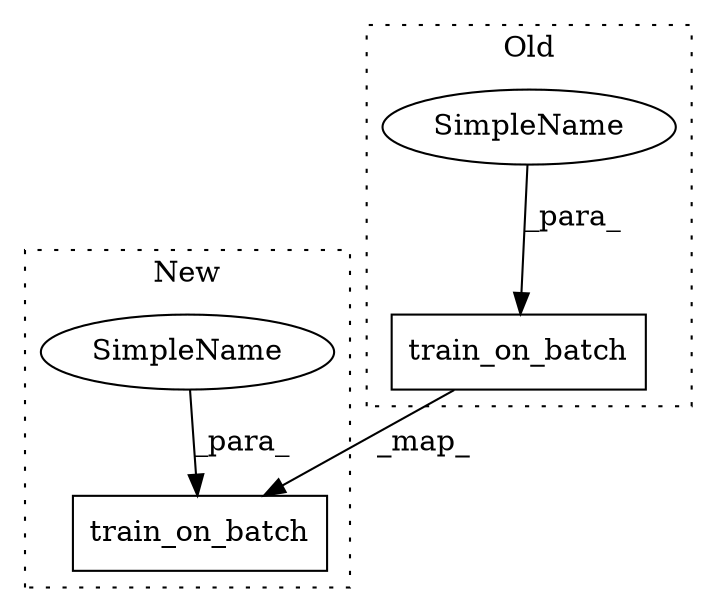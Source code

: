 digraph G {
subgraph cluster0 {
1 [label="train_on_batch" a="32" s="4640,4671" l="15,1" shape="box"];
4 [label="SimpleName" a="42" s="4667" l="4" shape="ellipse"];
label = "Old";
style="dotted";
}
subgraph cluster1 {
2 [label="train_on_batch" a="32" s="4258,4330" l="15,1" shape="box"];
3 [label="SimpleName" a="42" s="" l="" shape="ellipse"];
label = "New";
style="dotted";
}
1 -> 2 [label="_map_"];
3 -> 2 [label="_para_"];
4 -> 1 [label="_para_"];
}